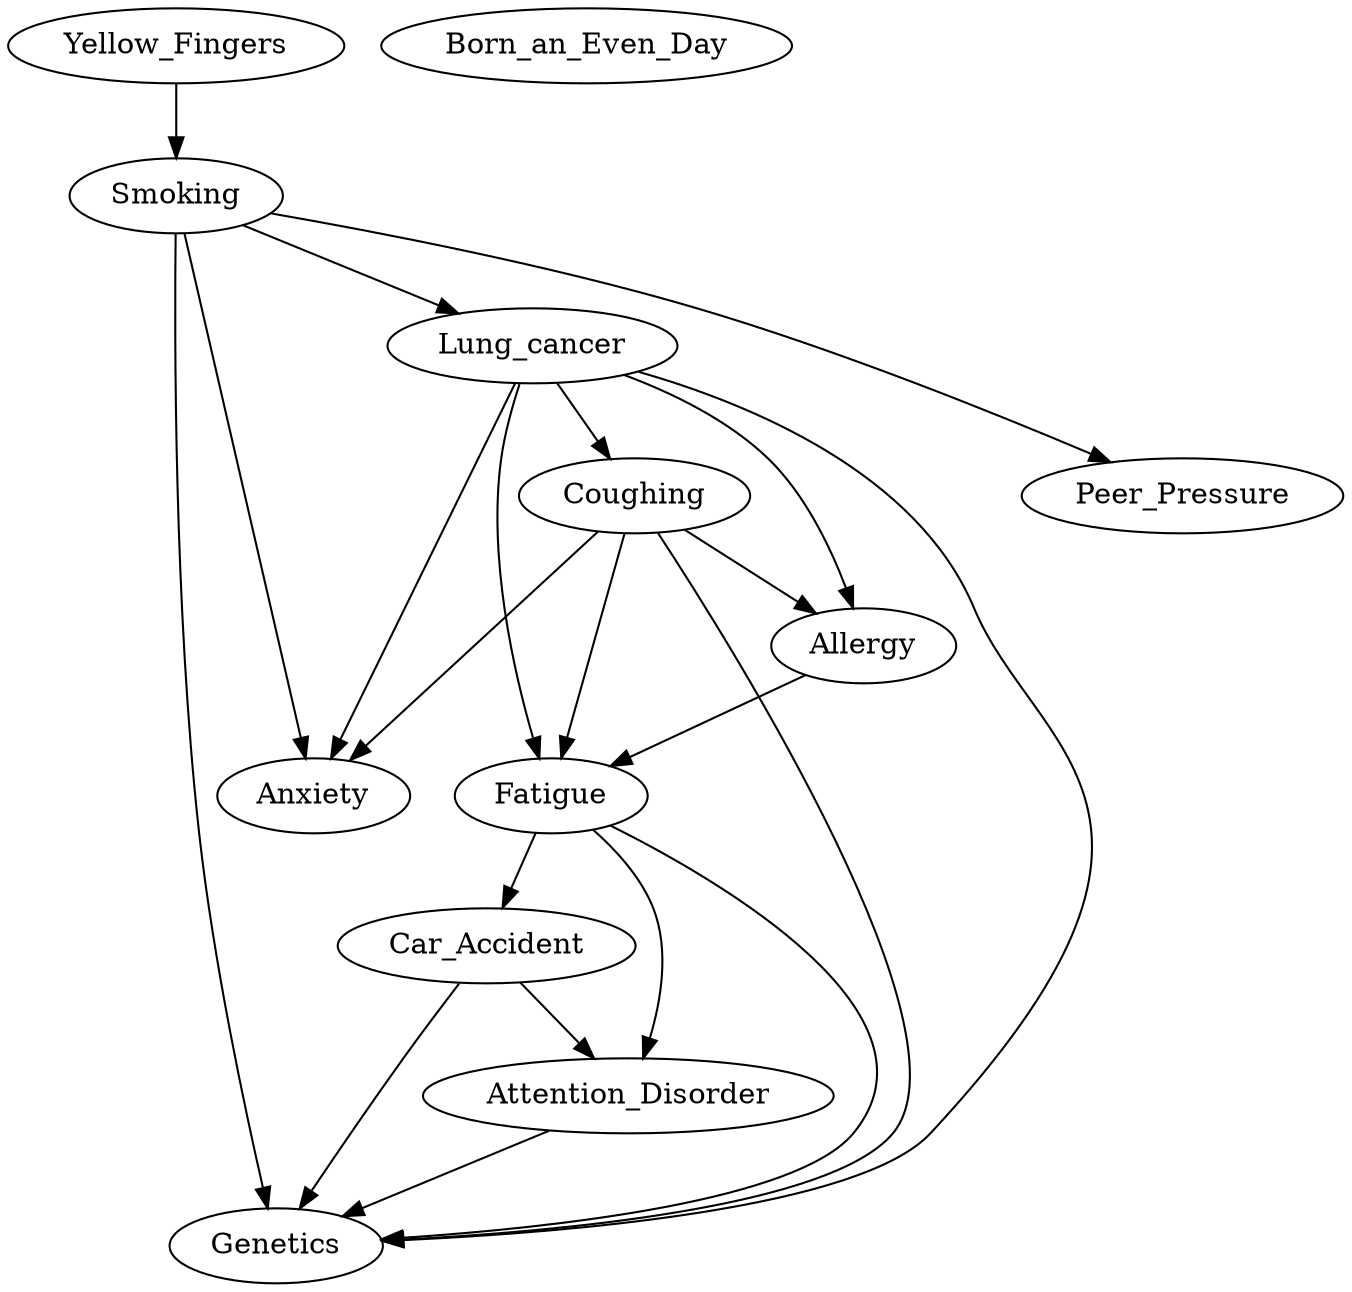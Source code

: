 strict digraph "" {
	Smoking -> Anxiety	 [weight=0.281702903848856];
	Smoking -> Peer_Pressure	 [weight=0.114440054766916];
	Smoking -> Genetics	 [weight=-0.107154619776063];
	Smoking -> Lung_cancer	 [weight=0.44102474382037105];
	Yellow_Fingers -> Smoking	 [weight=0.736910089413753];
	Attention_Disorder -> Genetics	 [weight=0.361417912332088];
	Born_an_Even_Day;
	Car_Accident -> Genetics	 [weight=0.0782863862065125];
	Car_Accident -> Attention_Disorder	 [weight=0.26972356142157605];
	Fatigue -> Genetics	 [weight=0.0763792327432084];
	Fatigue -> Attention_Disorder	 [weight=-0.12192717177696001];
	Fatigue -> Car_Accident	 [weight=0.490157368493524];
	Allergy -> Fatigue	 [weight=0.110534748752652];
	Coughing -> Anxiety	 [weight=0.104398485454595];
	Coughing -> Genetics	 [weight=0.117497359765965];
	Coughing -> Fatigue	 [weight=0.45814796647387296];
	Coughing -> Allergy	 [weight=0.257452378748661];
	Lung_cancer -> Anxiety	 [weight=0.11265750966710301];
	Lung_cancer -> Genetics	 [weight=0.192498939532305];
	Lung_cancer -> Fatigue	 [weight=0.16142843290922698];
	Lung_cancer -> Allergy	 [weight=-0.16921216738634];
	Lung_cancer -> Coughing	 [weight=0.45564630039817894];
}
